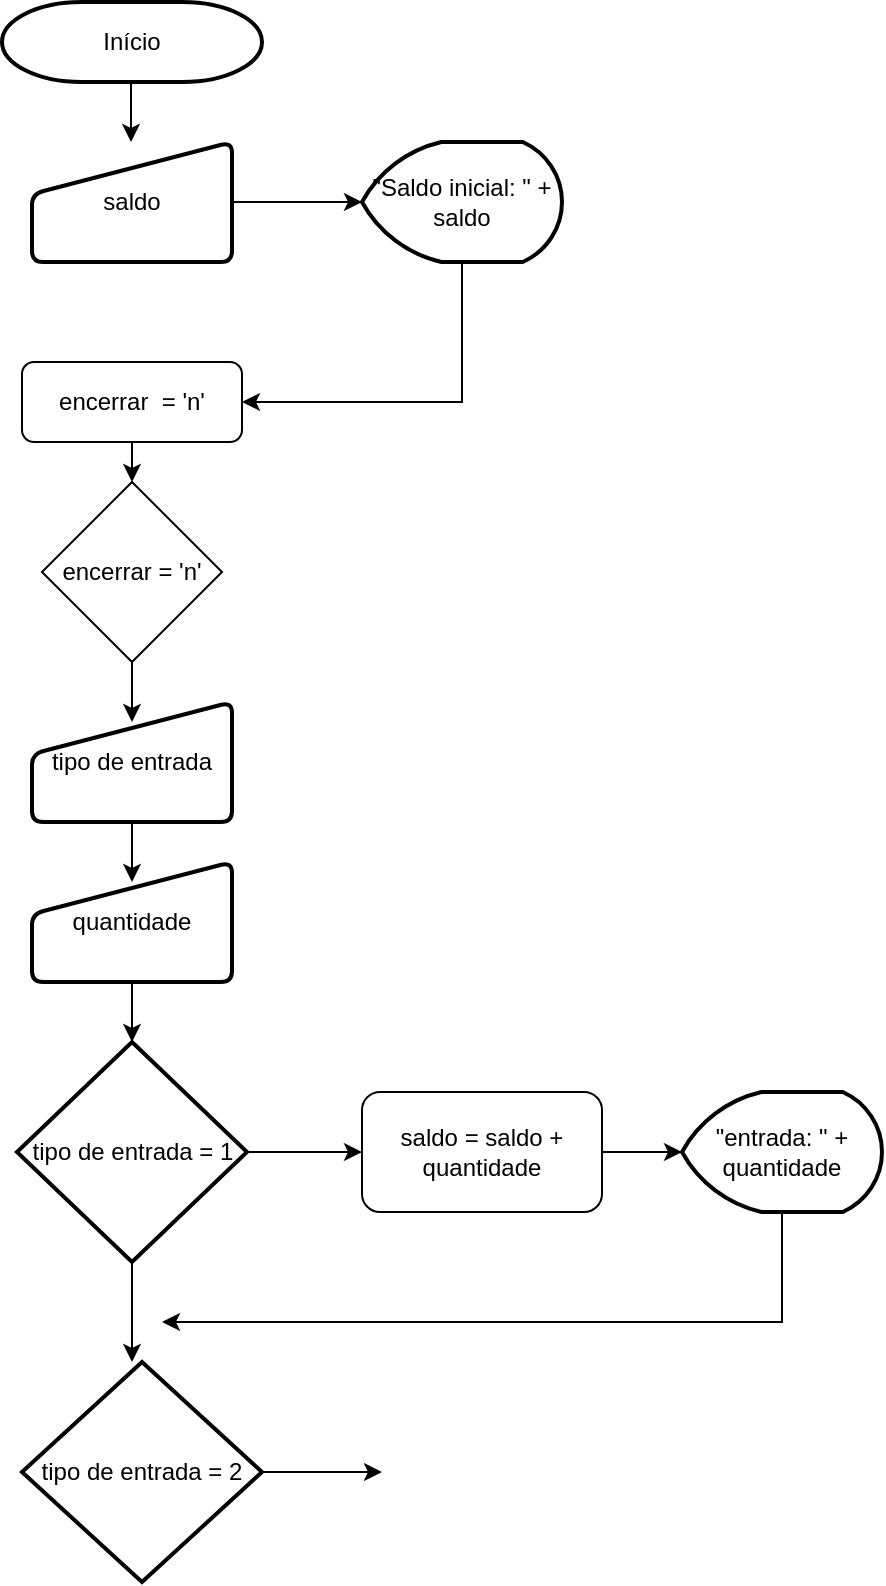<mxfile version="21.0.6" type="github">
  <diagram name="Página-1" id="KixKzHRUQ0QH3yWpuFrL">
    <mxGraphModel dx="880" dy="2814" grid="1" gridSize="10" guides="1" tooltips="1" connect="1" arrows="1" fold="1" page="1" pageScale="1" pageWidth="827" pageHeight="1169" math="0" shadow="0">
      <root>
        <mxCell id="0" />
        <mxCell id="1" parent="0" />
        <mxCell id="LtWXNLD-y333BuhR3tki-5" value="Início" style="strokeWidth=2;html=1;shape=mxgraph.flowchart.terminator;whiteSpace=wrap;" vertex="1" parent="1">
          <mxGeometry x="120" y="-1630" width="130" height="40" as="geometry" />
        </mxCell>
        <mxCell id="LtWXNLD-y333BuhR3tki-6" value="" style="endArrow=classic;html=1;rounded=0;" edge="1" parent="1">
          <mxGeometry width="50" height="50" relative="1" as="geometry">
            <mxPoint x="184.5" y="-1590" as="sourcePoint" />
            <mxPoint x="185" y="-1560" as="targetPoint" />
            <Array as="points">
              <mxPoint x="184.5" y="-1560" />
            </Array>
          </mxGeometry>
        </mxCell>
        <mxCell id="LtWXNLD-y333BuhR3tki-14" style="edgeStyle=orthogonalEdgeStyle;rounded=0;orthogonalLoop=1;jettySize=auto;html=1;" edge="1" parent="1" source="LtWXNLD-y333BuhR3tki-7">
          <mxGeometry relative="1" as="geometry">
            <mxPoint x="300" y="-1530" as="targetPoint" />
          </mxGeometry>
        </mxCell>
        <mxCell id="LtWXNLD-y333BuhR3tki-7" value="saldo" style="html=1;strokeWidth=2;shape=manualInput;whiteSpace=wrap;rounded=1;size=26;arcSize=11;" vertex="1" parent="1">
          <mxGeometry x="135" y="-1560" width="100" height="60" as="geometry" />
        </mxCell>
        <mxCell id="LtWXNLD-y333BuhR3tki-15" value="&quot;Saldo inicial: &quot; +&lt;br&gt;saldo" style="strokeWidth=2;html=1;shape=mxgraph.flowchart.display;whiteSpace=wrap;" vertex="1" parent="1">
          <mxGeometry x="300" y="-1560" width="100" height="60" as="geometry" />
        </mxCell>
        <mxCell id="LtWXNLD-y333BuhR3tki-16" value="" style="endArrow=classic;html=1;rounded=0;" edge="1" parent="1" source="LtWXNLD-y333BuhR3tki-15">
          <mxGeometry width="50" height="50" relative="1" as="geometry">
            <mxPoint x="350" y="-1450" as="sourcePoint" />
            <mxPoint x="240" y="-1430" as="targetPoint" />
            <Array as="points">
              <mxPoint x="350" y="-1430" />
            </Array>
          </mxGeometry>
        </mxCell>
        <mxCell id="LtWXNLD-y333BuhR3tki-18" value="encerrar&amp;nbsp; = &#39;n&#39;" style="rounded=1;whiteSpace=wrap;html=1;" vertex="1" parent="1">
          <mxGeometry x="130" y="-1450" width="110" height="40" as="geometry" />
        </mxCell>
        <mxCell id="LtWXNLD-y333BuhR3tki-19" value="" style="endArrow=classic;html=1;rounded=0;" edge="1" parent="1" source="LtWXNLD-y333BuhR3tki-18">
          <mxGeometry width="50" height="50" relative="1" as="geometry">
            <mxPoint x="185" y="-1360" as="sourcePoint" />
            <mxPoint x="185" y="-1390" as="targetPoint" />
          </mxGeometry>
        </mxCell>
        <mxCell id="LtWXNLD-y333BuhR3tki-20" value="encerrar = &#39;n&#39;" style="rhombus;whiteSpace=wrap;html=1;" vertex="1" parent="1">
          <mxGeometry x="140" y="-1390" width="90" height="90" as="geometry" />
        </mxCell>
        <mxCell id="LtWXNLD-y333BuhR3tki-22" value="" style="endArrow=classic;html=1;rounded=0;" edge="1" parent="1" source="LtWXNLD-y333BuhR3tki-20">
          <mxGeometry width="50" height="50" relative="1" as="geometry">
            <mxPoint x="185" y="-1250" as="sourcePoint" />
            <mxPoint x="185" y="-1270" as="targetPoint" />
          </mxGeometry>
        </mxCell>
        <mxCell id="LtWXNLD-y333BuhR3tki-23" value="tipo de entrada" style="html=1;strokeWidth=2;shape=manualInput;whiteSpace=wrap;rounded=1;size=26;arcSize=11;" vertex="1" parent="1">
          <mxGeometry x="135" y="-1280" width="100" height="60" as="geometry" />
        </mxCell>
        <mxCell id="LtWXNLD-y333BuhR3tki-24" value="" style="endArrow=classic;html=1;rounded=0;" edge="1" parent="1" source="LtWXNLD-y333BuhR3tki-23">
          <mxGeometry width="50" height="50" relative="1" as="geometry">
            <mxPoint x="185" y="-1170" as="sourcePoint" />
            <mxPoint x="185" y="-1190" as="targetPoint" />
          </mxGeometry>
        </mxCell>
        <mxCell id="LtWXNLD-y333BuhR3tki-25" value="quantidade" style="html=1;strokeWidth=2;shape=manualInput;whiteSpace=wrap;rounded=1;size=26;arcSize=11;" vertex="1" parent="1">
          <mxGeometry x="135" y="-1200" width="100" height="60" as="geometry" />
        </mxCell>
        <mxCell id="LtWXNLD-y333BuhR3tki-26" value="" style="endArrow=classic;html=1;rounded=0;" edge="1" parent="1" source="LtWXNLD-y333BuhR3tki-25">
          <mxGeometry width="50" height="50" relative="1" as="geometry">
            <mxPoint x="185" y="-1080" as="sourcePoint" />
            <mxPoint x="185" y="-1110" as="targetPoint" />
          </mxGeometry>
        </mxCell>
        <mxCell id="LtWXNLD-y333BuhR3tki-27" value="tipo de entrada = 1" style="strokeWidth=2;html=1;shape=mxgraph.flowchart.decision;whiteSpace=wrap;" vertex="1" parent="1">
          <mxGeometry x="127.5" y="-1110" width="115" height="110" as="geometry" />
        </mxCell>
        <mxCell id="LtWXNLD-y333BuhR3tki-28" value="" style="endArrow=classic;html=1;rounded=0;" edge="1" parent="1" source="LtWXNLD-y333BuhR3tki-27">
          <mxGeometry width="50" height="50" relative="1" as="geometry">
            <mxPoint x="242.5" y="-1005" as="sourcePoint" />
            <mxPoint x="300" y="-1055" as="targetPoint" />
          </mxGeometry>
        </mxCell>
        <mxCell id="LtWXNLD-y333BuhR3tki-29" value="saldo = saldo + quantidade" style="rounded=1;whiteSpace=wrap;html=1;" vertex="1" parent="1">
          <mxGeometry x="300" y="-1085" width="120" height="60" as="geometry" />
        </mxCell>
        <mxCell id="LtWXNLD-y333BuhR3tki-30" value="" style="endArrow=classic;html=1;rounded=0;" edge="1" parent="1" source="LtWXNLD-y333BuhR3tki-29">
          <mxGeometry width="50" height="50" relative="1" as="geometry">
            <mxPoint x="420" y="-1005" as="sourcePoint" />
            <mxPoint x="460" y="-1055" as="targetPoint" />
          </mxGeometry>
        </mxCell>
        <mxCell id="LtWXNLD-y333BuhR3tki-31" value="&quot;entrada: &quot; + quantidade" style="strokeWidth=2;html=1;shape=mxgraph.flowchart.display;whiteSpace=wrap;" vertex="1" parent="1">
          <mxGeometry x="460" y="-1085" width="100" height="60" as="geometry" />
        </mxCell>
        <mxCell id="LtWXNLD-y333BuhR3tki-32" value="" style="endArrow=classic;html=1;rounded=0;" edge="1" parent="1" source="LtWXNLD-y333BuhR3tki-27">
          <mxGeometry width="50" height="50" relative="1" as="geometry">
            <mxPoint x="185" y="-950" as="sourcePoint" />
            <mxPoint x="185" y="-950" as="targetPoint" />
          </mxGeometry>
        </mxCell>
        <mxCell id="LtWXNLD-y333BuhR3tki-33" value="" style="endArrow=classic;html=1;rounded=0;" edge="1" parent="1" source="LtWXNLD-y333BuhR3tki-31">
          <mxGeometry width="50" height="50" relative="1" as="geometry">
            <mxPoint x="510" y="-975" as="sourcePoint" />
            <mxPoint x="200" y="-970" as="targetPoint" />
            <Array as="points">
              <mxPoint x="510" y="-970" />
            </Array>
          </mxGeometry>
        </mxCell>
        <mxCell id="LtWXNLD-y333BuhR3tki-34" value="tipo de entrada = 2" style="strokeWidth=2;html=1;shape=mxgraph.flowchart.decision;whiteSpace=wrap;" vertex="1" parent="1">
          <mxGeometry x="130" y="-950" width="120" height="110" as="geometry" />
        </mxCell>
        <mxCell id="LtWXNLD-y333BuhR3tki-35" value="" style="endArrow=classic;html=1;rounded=0;" edge="1" parent="1" source="LtWXNLD-y333BuhR3tki-34">
          <mxGeometry width="50" height="50" relative="1" as="geometry">
            <mxPoint x="250" y="-845" as="sourcePoint" />
            <mxPoint x="310" y="-895" as="targetPoint" />
          </mxGeometry>
        </mxCell>
      </root>
    </mxGraphModel>
  </diagram>
</mxfile>
